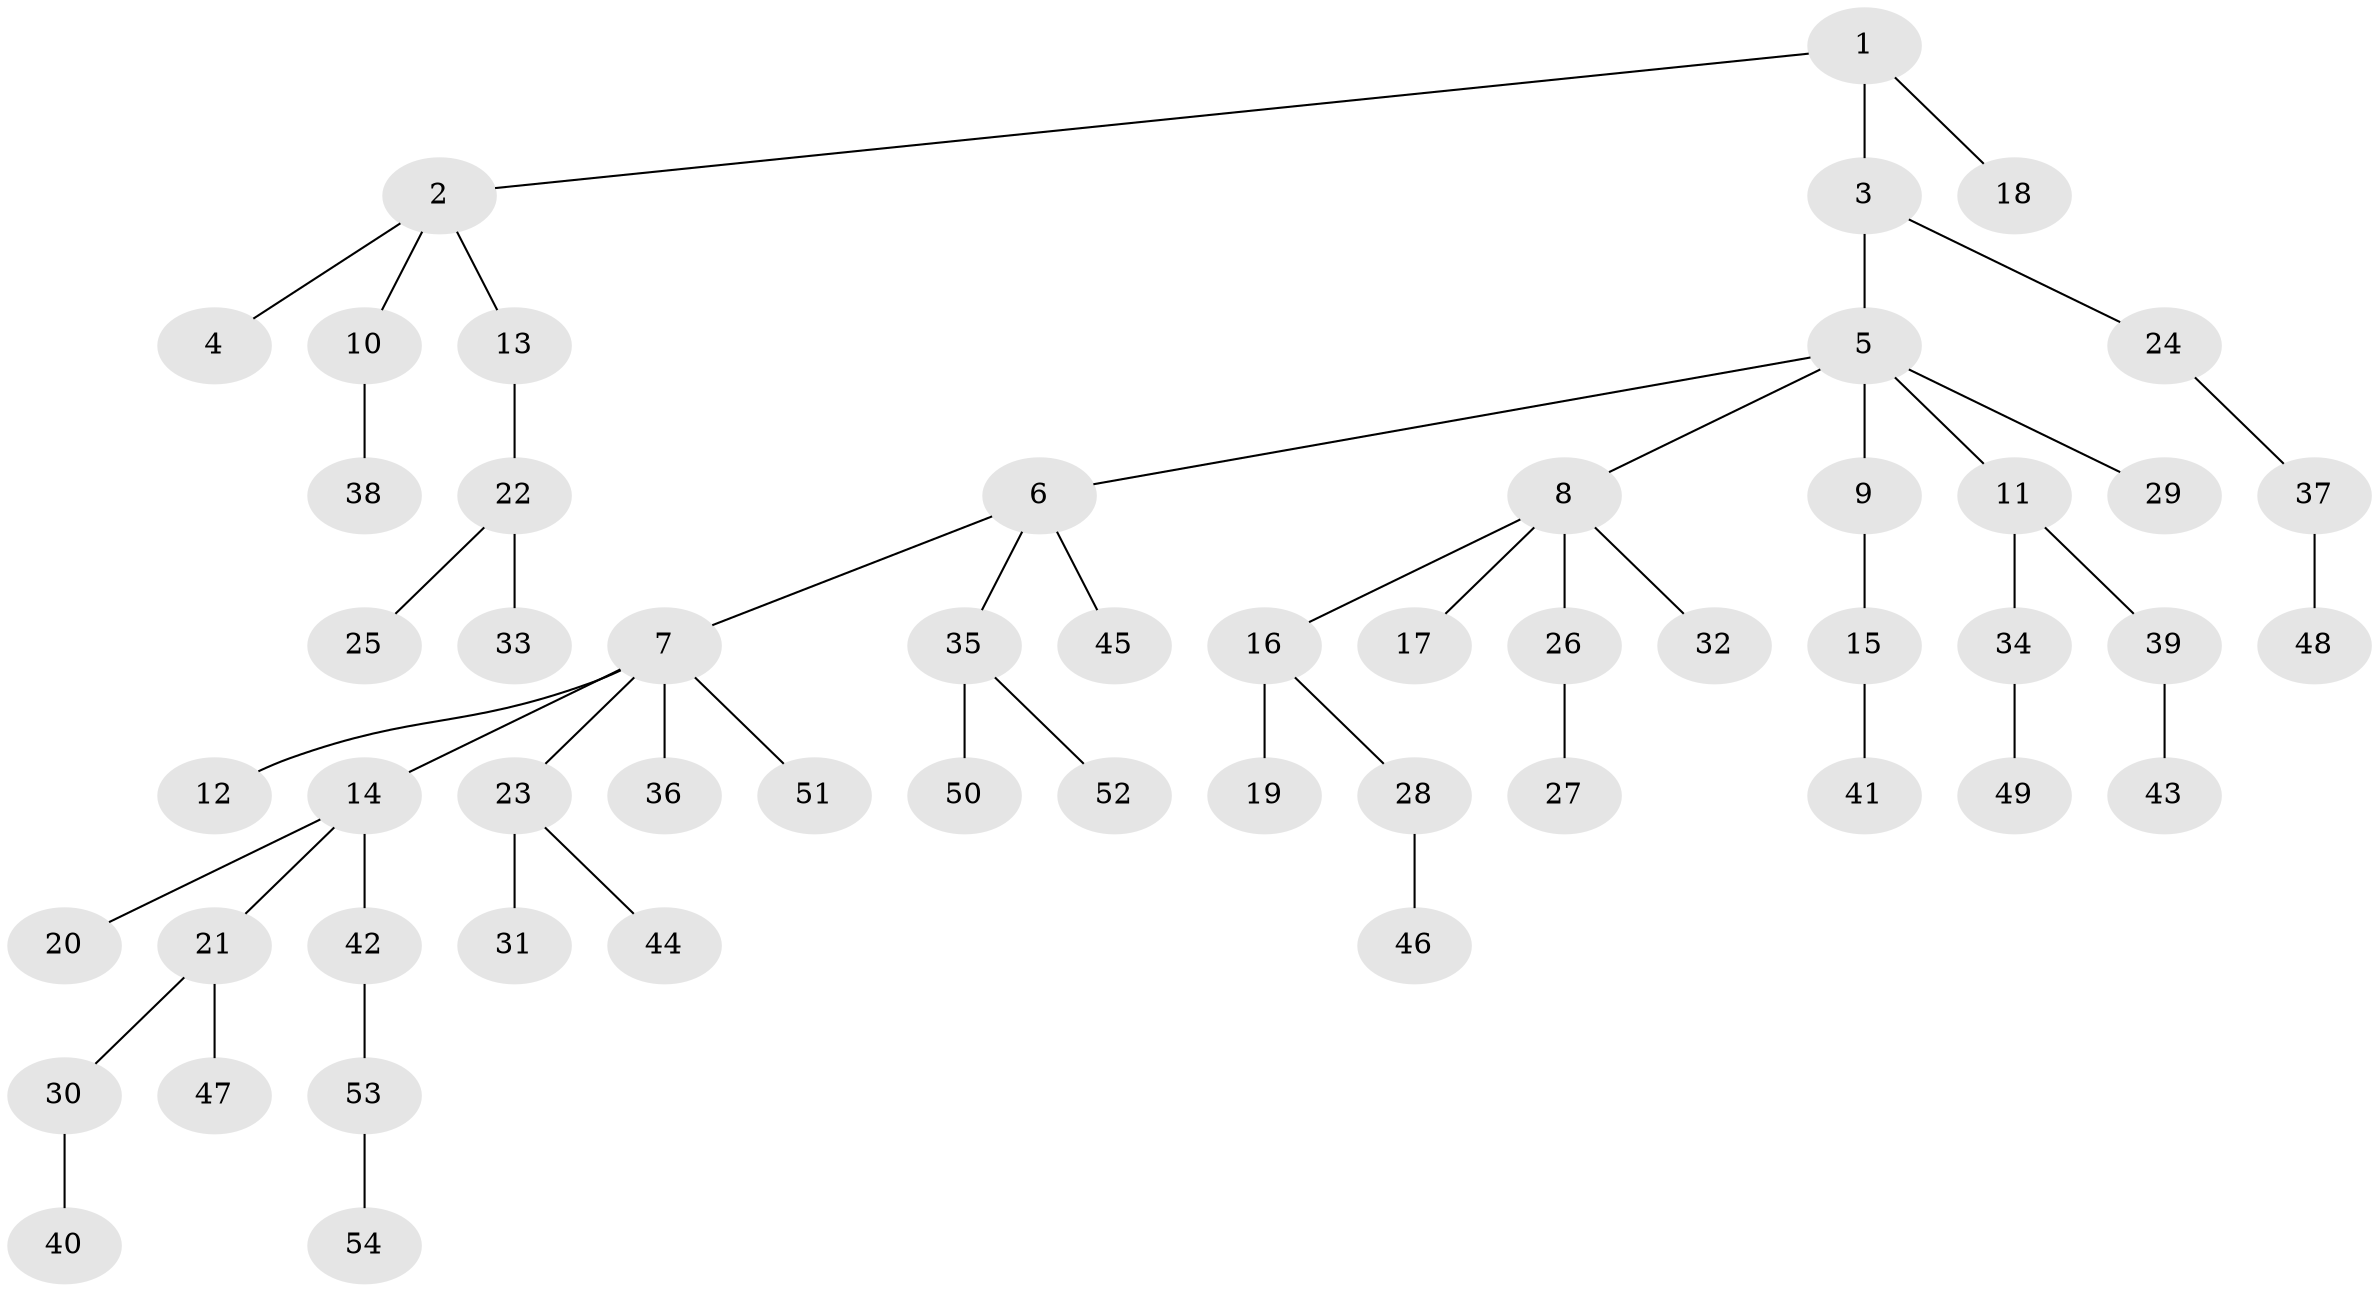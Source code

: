 // coarse degree distribution, {4: 0.08571428571428572, 1: 0.6, 6: 0.02857142857142857, 5: 0.05714285714285714, 3: 0.08571428571428572, 2: 0.14285714285714285}
// Generated by graph-tools (version 1.1) at 2025/24/03/03/25 07:24:05]
// undirected, 54 vertices, 53 edges
graph export_dot {
graph [start="1"]
  node [color=gray90,style=filled];
  1;
  2;
  3;
  4;
  5;
  6;
  7;
  8;
  9;
  10;
  11;
  12;
  13;
  14;
  15;
  16;
  17;
  18;
  19;
  20;
  21;
  22;
  23;
  24;
  25;
  26;
  27;
  28;
  29;
  30;
  31;
  32;
  33;
  34;
  35;
  36;
  37;
  38;
  39;
  40;
  41;
  42;
  43;
  44;
  45;
  46;
  47;
  48;
  49;
  50;
  51;
  52;
  53;
  54;
  1 -- 2;
  1 -- 3;
  1 -- 18;
  2 -- 4;
  2 -- 10;
  2 -- 13;
  3 -- 5;
  3 -- 24;
  5 -- 6;
  5 -- 8;
  5 -- 9;
  5 -- 11;
  5 -- 29;
  6 -- 7;
  6 -- 35;
  6 -- 45;
  7 -- 12;
  7 -- 14;
  7 -- 23;
  7 -- 36;
  7 -- 51;
  8 -- 16;
  8 -- 17;
  8 -- 26;
  8 -- 32;
  9 -- 15;
  10 -- 38;
  11 -- 34;
  11 -- 39;
  13 -- 22;
  14 -- 20;
  14 -- 21;
  14 -- 42;
  15 -- 41;
  16 -- 19;
  16 -- 28;
  21 -- 30;
  21 -- 47;
  22 -- 25;
  22 -- 33;
  23 -- 31;
  23 -- 44;
  24 -- 37;
  26 -- 27;
  28 -- 46;
  30 -- 40;
  34 -- 49;
  35 -- 50;
  35 -- 52;
  37 -- 48;
  39 -- 43;
  42 -- 53;
  53 -- 54;
}
